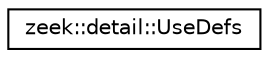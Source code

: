 digraph "Graphical Class Hierarchy"
{
 // LATEX_PDF_SIZE
  edge [fontname="Helvetica",fontsize="10",labelfontname="Helvetica",labelfontsize="10"];
  node [fontname="Helvetica",fontsize="10",shape=record];
  rankdir="LR";
  Node0 [label="zeek::detail::UseDefs",height=0.2,width=0.4,color="black", fillcolor="white", style="filled",URL="$d6/def/classzeek_1_1detail_1_1UseDefs.html",tooltip=" "];
}
